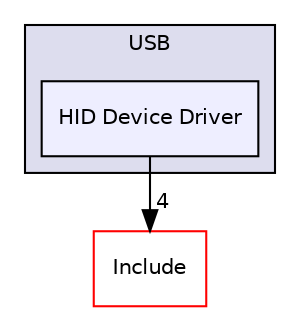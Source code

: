 digraph "C:/Users/mainuser/Desktop/School/SeniorProject/EthKitTCP/Microchip/USB/HID Device Driver" {
  compound=true
  node [ fontsize="10", fontname="Helvetica"];
  edge [ labelfontsize="10", labelfontname="Helvetica"];
  subgraph clusterdir_0a24c4421d9b613056fbe1b6b73d66fc {
    graph [ bgcolor="#ddddee", pencolor="black", label="USB" fontname="Helvetica", fontsize="10", URL="dir_0a24c4421d9b613056fbe1b6b73d66fc.html"]
  dir_232ce556b134ae0279c4bf9e4fadcb8f [shape=box, label="HID Device Driver", style="filled", fillcolor="#eeeeff", pencolor="black", URL="dir_232ce556b134ae0279c4bf9e4fadcb8f.html"];
  }
  dir_7ce300d8a919a620616ec6bc64c02d37 [shape=box label="Include" fillcolor="white" style="filled" color="red" URL="dir_7ce300d8a919a620616ec6bc64c02d37.html"];
  dir_232ce556b134ae0279c4bf9e4fadcb8f->dir_7ce300d8a919a620616ec6bc64c02d37 [headlabel="4", labeldistance=1.5 headhref="dir_000086_000022.html"];
}
